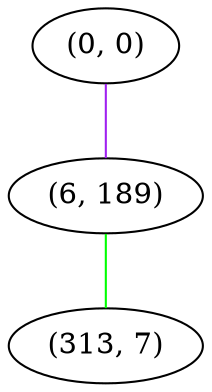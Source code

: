 graph "" {
"(0, 0)";
"(6, 189)";
"(313, 7)";
"(0, 0)" -- "(6, 189)"  [color=purple, key=0, weight=4];
"(6, 189)" -- "(313, 7)"  [color=green, key=0, weight=2];
}
